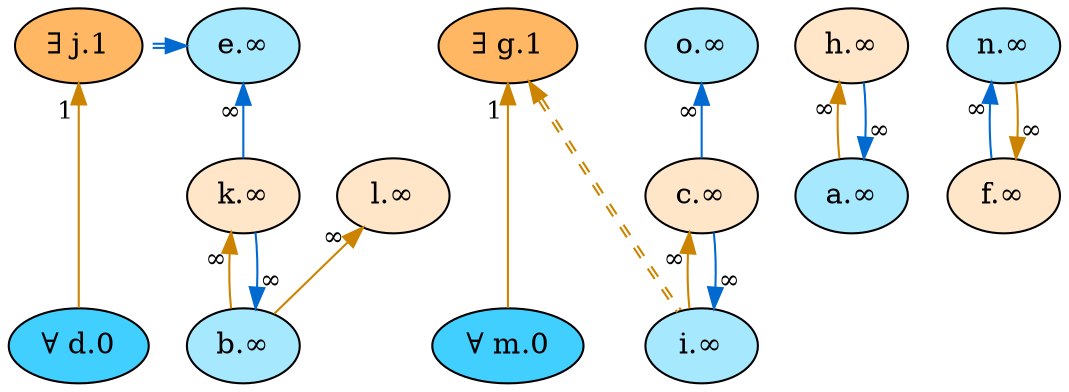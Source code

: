 digraph {
    // Node defaults can be set here if needed
    "d" [style="filled" fillcolor="#40cfff" label="∀ d.0" fontsize=14]
    "m" [style="filled" fillcolor="#40cfff" label="∀ m.0" fontsize=14]
    "g" [style="filled" fillcolor="#ffb763" label="∃ g.1" fontsize=14]
    "j" [style="filled" fillcolor="#ffb763" label="∃ j.1" fontsize=14]
    "h" [style="filled" fillcolor="#ffe6c9" label="h.∞" fontsize=14]
    "a" [style="filled" fillcolor="#a6e9ff" label="a.∞" fontsize=14]
    "k" [style="filled" fillcolor="#ffe6c9" label="k.∞" fontsize=14]
    "b" [style="filled" fillcolor="#a6e9ff" label="b.∞" fontsize=14]
    "l" [style="filled" fillcolor="#ffe6c9" label="l.∞" fontsize=14]
    "c" [style="filled" fillcolor="#ffe6c9" label="c.∞" fontsize=14]
    "i" [style="filled" fillcolor="#a6e9ff" label="i.∞" fontsize=14]
    "o" [style="filled" fillcolor="#a6e9ff" label="o.∞" fontsize=14]
    "e" [style="filled" fillcolor="#a6e9ff" label="e.∞" fontsize=14]
    "n" [style="filled" fillcolor="#a6e9ff" label="n.∞" fontsize=14]
    "f" [style="filled" fillcolor="#ffe6c9" label="f.∞" fontsize=14]
    edge[labeldistance=1.5 fontsize=12]
    "h" -> "a" [color="#cc8400" style="solid" dir="back" taillabel="∞" ]
    "a" -> "h" [color="#006ad1" style="solid" dir="back" taillabel="∞" ]
    "k" -> "b" [color="#cc8400" style="solid" dir="back" taillabel="∞" ]
    "b" -> "k" [color="#006ad1" style="solid" dir="back" taillabel="∞" ]
    "l" -> "b" [color="#cc8400" style="solid" dir="back" taillabel="∞" ]
    "c" -> "i" [color="#cc8400" style="solid" dir="back" taillabel="∞" ]
    "i" -> "c" [color="#006ad1" style="solid" dir="back" taillabel="∞" ]
    "o" -> "c" [color="#006ad1" style="solid" dir="back" taillabel="∞" ]
    "j" -> "d" [color="#cc8400" style="solid" dir="back" taillabel="1" ]
    "e" -> "j" [color="#006ad1:#006ad1" style="dashed" dir="back" taillabel="" constraint=false]
    "e" -> "k" [color="#006ad1" style="solid" dir="back" taillabel="∞" ]
    "n" -> "f" [color="#006ad1" style="solid" dir="back" taillabel="∞" ]
    "f" -> "n" [color="#cc8400" style="solid" dir="back" taillabel="∞" ]
    "g" -> "i" [color="#cc8400:#cc8400" style="dashed" dir="back" taillabel="" constraint=false]
    "g" -> "m" [color="#cc8400" style="solid" dir="back" taillabel="1" ]
    {rank = max d m}
    {rank = min g j}
}